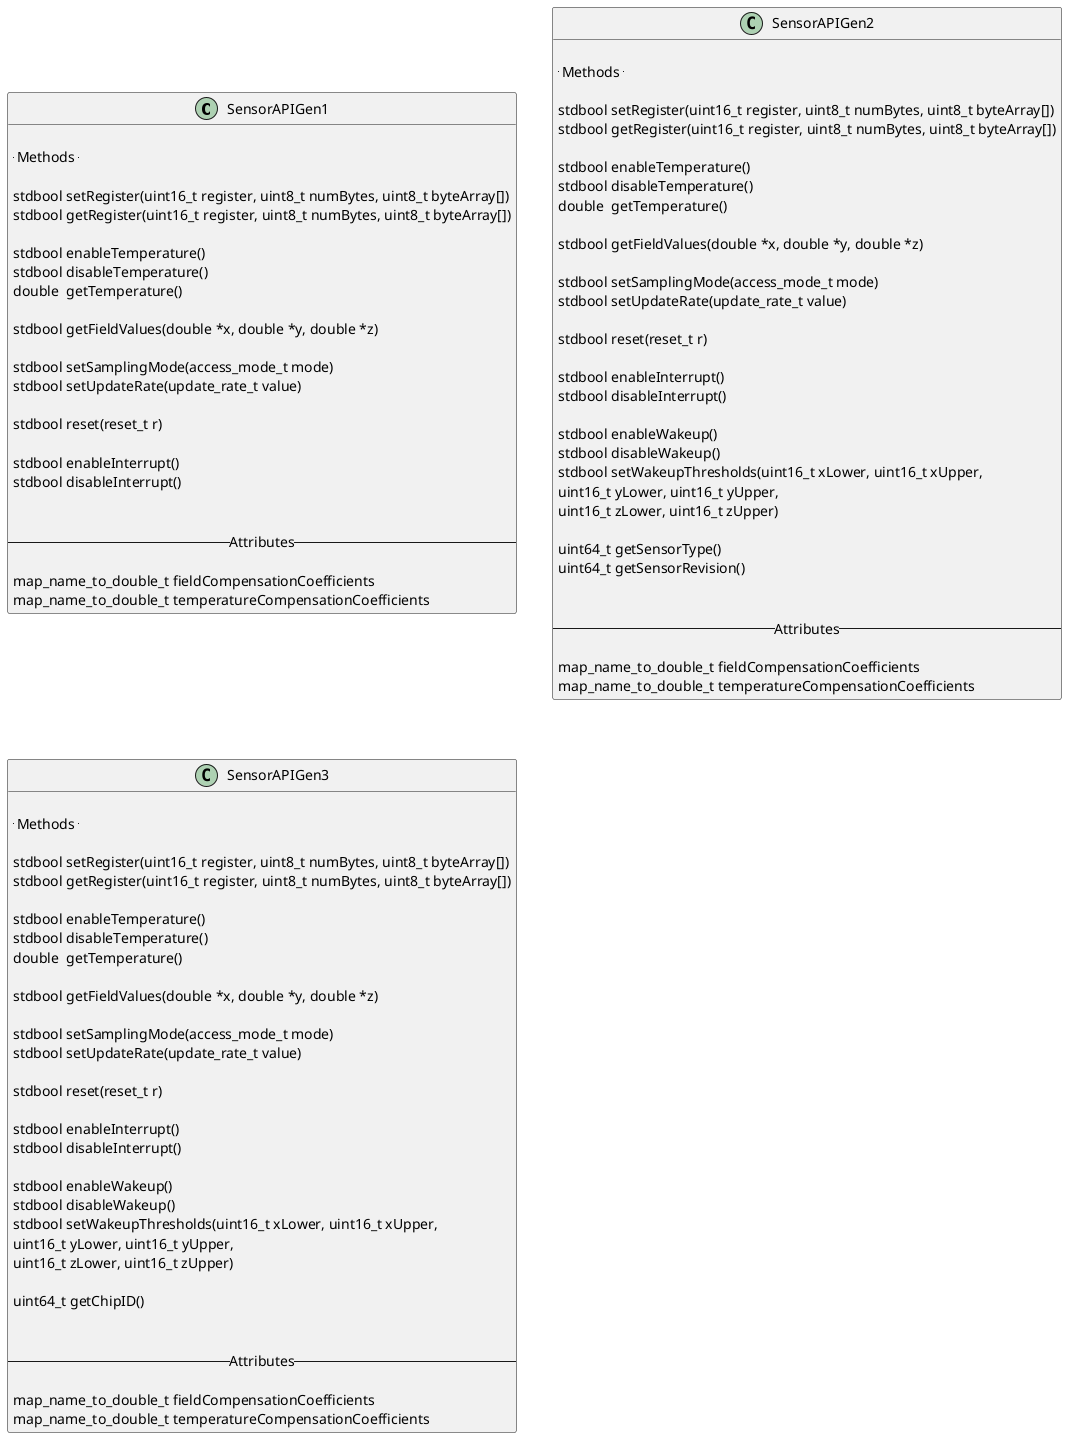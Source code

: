 @startuml


class SensorAPIGen1 {
  
    -- Methods --

  stdbool setRegister(uint16_t register, uint8_t numBytes, uint8_t byteArray[])
  stdbool getRegister(uint16_t register, uint8_t numBytes, uint8_t byteArray[])

  stdbool enableTemperature()
  stdbool disableTemperature()
  double  getTemperature()

  stdbool getFieldValues(double *x, double *y, double *z)

  stdbool setSamplingMode(access_mode_t mode)
  stdbool setUpdateRate(update_rate_t value)

  stdbool reset(reset_t r)

  stdbool enableInterrupt()
  stdbool disableInterrupt()


  -- Attributes --

  map_name_to_double_t fieldCompensationCoefficients
  map_name_to_double_t temperatureCompensationCoefficients
}



class SensorAPIGen2 {
  
    -- Methods --

  stdbool setRegister(uint16_t register, uint8_t numBytes, uint8_t byteArray[])
  stdbool getRegister(uint16_t register, uint8_t numBytes, uint8_t byteArray[])

  stdbool enableTemperature()
  stdbool disableTemperature()
  double  getTemperature()

  stdbool getFieldValues(double *x, double *y, double *z)

  stdbool setSamplingMode(access_mode_t mode)
  stdbool setUpdateRate(update_rate_t value)

  stdbool reset(reset_t r)

  stdbool enableInterrupt()
  stdbool disableInterrupt()

  stdbool enableWakeup()
  stdbool disableWakeup()
  stdbool setWakeupThresholds(uint16_t xLower, uint16_t xUpper,
                              uint16_t yLower, uint16_t yUpper,
                              uint16_t zLower, uint16_t zUpper)

  uint64_t getSensorType()
  uint64_t getSensorRevision()


  -- Attributes --

  map_name_to_double_t fieldCompensationCoefficients
  map_name_to_double_t temperatureCompensationCoefficients
}



class SensorAPIGen3 {
  
    -- Methods --

  stdbool setRegister(uint16_t register, uint8_t numBytes, uint8_t byteArray[])
  stdbool getRegister(uint16_t register, uint8_t numBytes, uint8_t byteArray[])

  stdbool enableTemperature()
  stdbool disableTemperature()
  double  getTemperature()

  stdbool getFieldValues(double *x, double *y, double *z)

  stdbool setSamplingMode(access_mode_t mode)
  stdbool setUpdateRate(update_rate_t value)

  stdbool reset(reset_t r)

  stdbool enableInterrupt()
  stdbool disableInterrupt()

  stdbool enableWakeup()
  stdbool disableWakeup()
  stdbool setWakeupThresholds(uint16_t xLower, uint16_t xUpper,
                              uint16_t yLower, uint16_t yUpper,
                              uint16_t zLower, uint16_t zUpper)

  uint64_t getChipID()


  -- Attributes --

  map_name_to_double_t fieldCompensationCoefficients
  map_name_to_double_t temperatureCompensationCoefficients
}

@enduml
